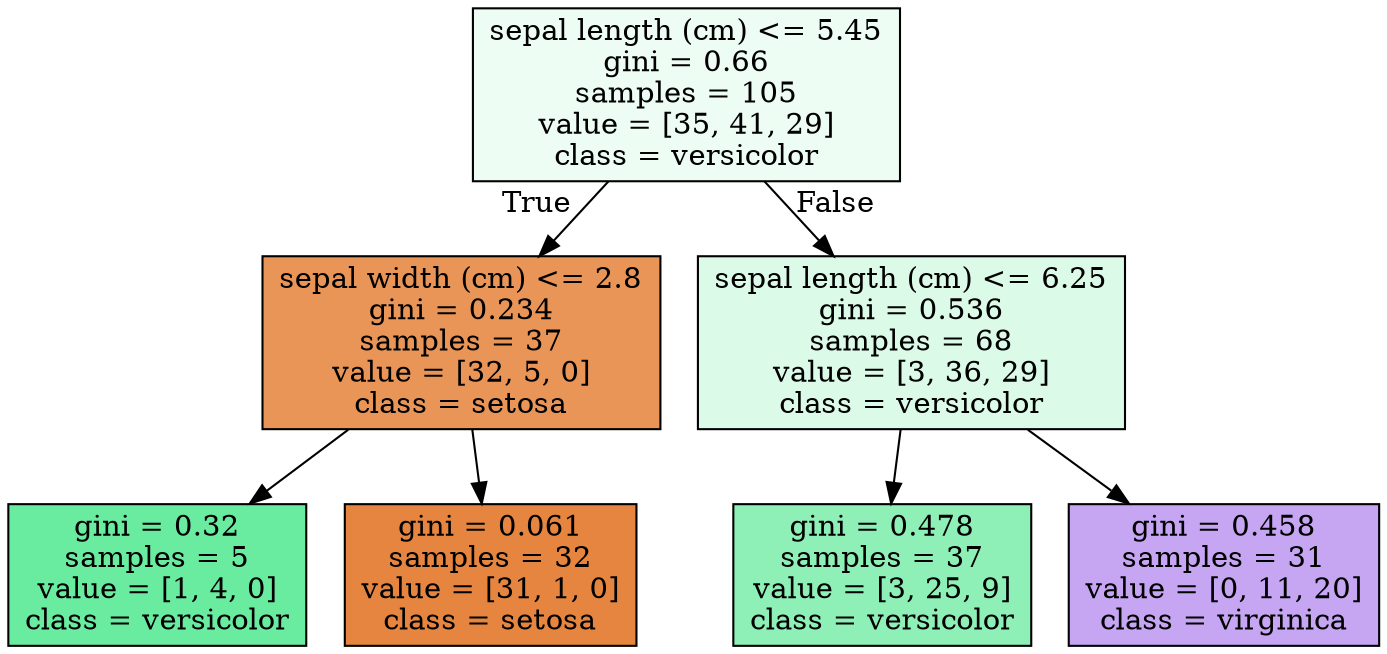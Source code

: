 digraph Tree {
node [shape=box, style="filled", color="black"] ;
0 [label="sepal length (cm) <= 5.45\ngini = 0.66\nsamples = 105\nvalue = [35, 41, 29]\nclass = versicolor", fillcolor="#eefdf4"] ;
1 [label="sepal width (cm) <= 2.8\ngini = 0.234\nsamples = 37\nvalue = [32, 5, 0]\nclass = setosa", fillcolor="#e99558"] ;
0 -> 1 [labeldistance=2.5, labelangle=45, headlabel="True"] ;
2 [label="gini = 0.32\nsamples = 5\nvalue = [1, 4, 0]\nclass = versicolor", fillcolor="#6aeca0"] ;
1 -> 2 ;
3 [label="gini = 0.061\nsamples = 32\nvalue = [31, 1, 0]\nclass = setosa", fillcolor="#e6853f"] ;
1 -> 3 ;
4 [label="sepal length (cm) <= 6.25\ngini = 0.536\nsamples = 68\nvalue = [3, 36, 29]\nclass = versicolor", fillcolor="#dbfae8"] ;
0 -> 4 [labeldistance=2.5, labelangle=-45, headlabel="False"] ;
5 [label="gini = 0.478\nsamples = 37\nvalue = [3, 25, 9]\nclass = versicolor", fillcolor="#8ef0b7"] ;
4 -> 5 ;
6 [label="gini = 0.458\nsamples = 31\nvalue = [0, 11, 20]\nclass = virginica", fillcolor="#c6a6f3"] ;
4 -> 6 ;
}